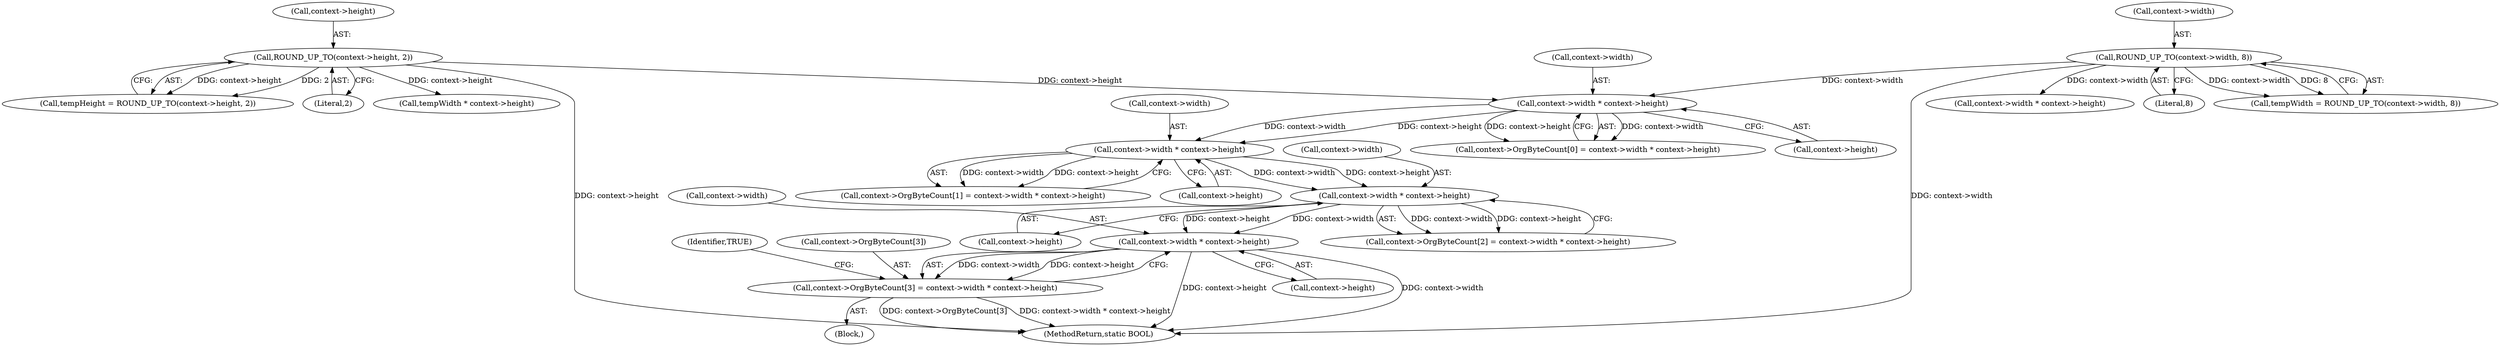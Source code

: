 digraph "0_FreeRDP_d1112c279bd1a327e8e4d0b5f371458bf2579659_3@pointer" {
"1000280" [label="(Call,context->width * context->height)"];
"1000267" [label="(Call,context->width * context->height)"];
"1000254" [label="(Call,context->width * context->height)"];
"1000241" [label="(Call,context->width * context->height)"];
"1000110" [label="(Call,ROUND_UP_TO(context->width, 8))"];
"1000117" [label="(Call,ROUND_UP_TO(context->height, 2))"];
"1000274" [label="(Call,context->OrgByteCount[3] = context->width * context->height)"];
"1000255" [label="(Call,context->width)"];
"1000258" [label="(Call,context->height)"];
"1000288" [label="(Identifier,TRUE)"];
"1000267" [label="(Call,context->width * context->height)"];
"1000241" [label="(Call,context->width * context->height)"];
"1000226" [label="(Call,context->width * context->height)"];
"1000254" [label="(Call,context->width * context->height)"];
"1000114" [label="(Literal,8)"];
"1000280" [label="(Call,context->width * context->height)"];
"1000275" [label="(Call,context->OrgByteCount[3])"];
"1000118" [label="(Call,context->height)"];
"1000115" [label="(Call,tempHeight = ROUND_UP_TO(context->height, 2))"];
"1000261" [label="(Call,context->OrgByteCount[2] = context->width * context->height)"];
"1000110" [label="(Call,ROUND_UP_TO(context->width, 8))"];
"1000234" [label="(Block,)"];
"1000108" [label="(Call,tempWidth = ROUND_UP_TO(context->width, 8))"];
"1000281" [label="(Call,context->width)"];
"1000248" [label="(Call,context->OrgByteCount[1] = context->width * context->height)"];
"1000117" [label="(Call,ROUND_UP_TO(context->height, 2))"];
"1000318" [label="(MethodReturn,static BOOL)"];
"1000121" [label="(Literal,2)"];
"1000111" [label="(Call,context->width)"];
"1000235" [label="(Call,context->OrgByteCount[0] = context->width * context->height)"];
"1000245" [label="(Call,context->height)"];
"1000284" [label="(Call,context->height)"];
"1000242" [label="(Call,context->width)"];
"1000271" [label="(Call,context->height)"];
"1000268" [label="(Call,context->width)"];
"1000193" [label="(Call,tempWidth * context->height)"];
"1000274" [label="(Call,context->OrgByteCount[3] = context->width * context->height)"];
"1000280" -> "1000274"  [label="AST: "];
"1000280" -> "1000284"  [label="CFG: "];
"1000281" -> "1000280"  [label="AST: "];
"1000284" -> "1000280"  [label="AST: "];
"1000274" -> "1000280"  [label="CFG: "];
"1000280" -> "1000318"  [label="DDG: context->height"];
"1000280" -> "1000318"  [label="DDG: context->width"];
"1000280" -> "1000274"  [label="DDG: context->width"];
"1000280" -> "1000274"  [label="DDG: context->height"];
"1000267" -> "1000280"  [label="DDG: context->width"];
"1000267" -> "1000280"  [label="DDG: context->height"];
"1000267" -> "1000261"  [label="AST: "];
"1000267" -> "1000271"  [label="CFG: "];
"1000268" -> "1000267"  [label="AST: "];
"1000271" -> "1000267"  [label="AST: "];
"1000261" -> "1000267"  [label="CFG: "];
"1000267" -> "1000261"  [label="DDG: context->width"];
"1000267" -> "1000261"  [label="DDG: context->height"];
"1000254" -> "1000267"  [label="DDG: context->width"];
"1000254" -> "1000267"  [label="DDG: context->height"];
"1000254" -> "1000248"  [label="AST: "];
"1000254" -> "1000258"  [label="CFG: "];
"1000255" -> "1000254"  [label="AST: "];
"1000258" -> "1000254"  [label="AST: "];
"1000248" -> "1000254"  [label="CFG: "];
"1000254" -> "1000248"  [label="DDG: context->width"];
"1000254" -> "1000248"  [label="DDG: context->height"];
"1000241" -> "1000254"  [label="DDG: context->width"];
"1000241" -> "1000254"  [label="DDG: context->height"];
"1000241" -> "1000235"  [label="AST: "];
"1000241" -> "1000245"  [label="CFG: "];
"1000242" -> "1000241"  [label="AST: "];
"1000245" -> "1000241"  [label="AST: "];
"1000235" -> "1000241"  [label="CFG: "];
"1000241" -> "1000235"  [label="DDG: context->width"];
"1000241" -> "1000235"  [label="DDG: context->height"];
"1000110" -> "1000241"  [label="DDG: context->width"];
"1000117" -> "1000241"  [label="DDG: context->height"];
"1000110" -> "1000108"  [label="AST: "];
"1000110" -> "1000114"  [label="CFG: "];
"1000111" -> "1000110"  [label="AST: "];
"1000114" -> "1000110"  [label="AST: "];
"1000108" -> "1000110"  [label="CFG: "];
"1000110" -> "1000318"  [label="DDG: context->width"];
"1000110" -> "1000108"  [label="DDG: context->width"];
"1000110" -> "1000108"  [label="DDG: 8"];
"1000110" -> "1000226"  [label="DDG: context->width"];
"1000117" -> "1000115"  [label="AST: "];
"1000117" -> "1000121"  [label="CFG: "];
"1000118" -> "1000117"  [label="AST: "];
"1000121" -> "1000117"  [label="AST: "];
"1000115" -> "1000117"  [label="CFG: "];
"1000117" -> "1000318"  [label="DDG: context->height"];
"1000117" -> "1000115"  [label="DDG: context->height"];
"1000117" -> "1000115"  [label="DDG: 2"];
"1000117" -> "1000193"  [label="DDG: context->height"];
"1000274" -> "1000234"  [label="AST: "];
"1000275" -> "1000274"  [label="AST: "];
"1000288" -> "1000274"  [label="CFG: "];
"1000274" -> "1000318"  [label="DDG: context->OrgByteCount[3]"];
"1000274" -> "1000318"  [label="DDG: context->width * context->height"];
}
